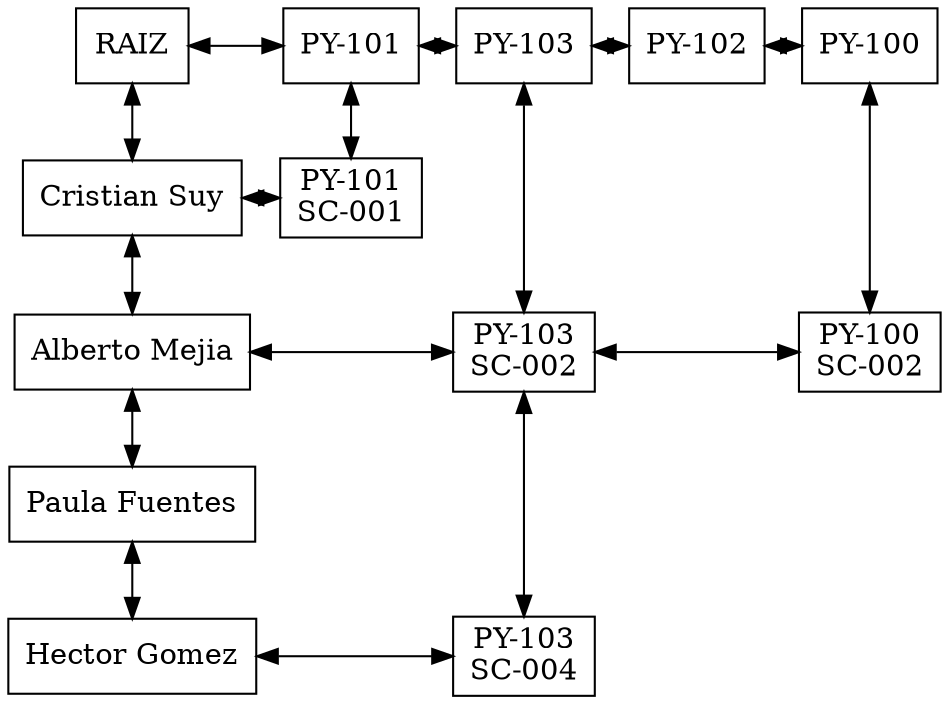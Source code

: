 digraph MatrizCapa{ 
 node[shape=box] 
 rankdir=UD;
{rank=same; 
nodo0x13a0f10[label="RAIZ\n" ,group=0]; 
nodo0x13a12c0[label="PY-101" ,group=1]; 
nodo0x13a1308[label="PY-103" ,group=2]; 
nodo0x13a72e0[label="PY-102" ,group=3]; 
nodo0x13a7328[label="PY-100" ,group=4]; 
} 
{rank=same; 
nodo0x13a7370[label="Cristian Suy" ,group=0]; 
nodo0x13a04f8[label="PY-101\nSC-001" ,group=1]; 
} 
{rank=same; 
nodo0x13a73b8[label="Alberto Mejia" ,group=0]; 
nodo0x13a0558[label="PY-103\nSC-002" ,group=2]; 
nodo0x13a0528[label="PY-100\nSC-002" ,group=4]; 
} 
{rank=same; 
nodo0x13a7400[label="Paula Fuentes" ,group=0]; 
} 
{rank=same; 
nodo0x13a04b0[label="Hector Gomez" ,group=0]; 
nodo0x13a0588[label="PY-103\nSC-004" ,group=2]; 
} 
nodo0x13a0f10 -> nodo0x13a12c0 [dir=both];
nodo0x13a12c0 -> nodo0x13a1308 [dir=both];
nodo0x13a1308 -> nodo0x13a72e0 [dir=both];
nodo0x13a72e0 -> nodo0x13a7328 [dir=both];
nodo0x13a7370 -> nodo0x13a04f8 [dir=both];
nodo0x13a73b8 -> nodo0x13a0558 [dir=both];
nodo0x13a0558 -> nodo0x13a0528 [dir=both];
nodo0x13a04b0 -> nodo0x13a0588 [dir=both];
nodo0x13a0f10 -> nodo0x13a7370 [dir=both];
nodo0x13a7370 -> nodo0x13a73b8 [dir=both];
nodo0x13a73b8 -> nodo0x13a7400 [dir=both];
nodo0x13a7400 -> nodo0x13a04b0 [dir=both];
nodo0x13a12c0 -> nodo0x13a04f8 [dir=both];
nodo0x13a1308 -> nodo0x13a0558 [dir=both];
nodo0x13a0558 -> nodo0x13a0588 [dir=both];
nodo0x13a7328 -> nodo0x13a0528 [dir=both];
} 
